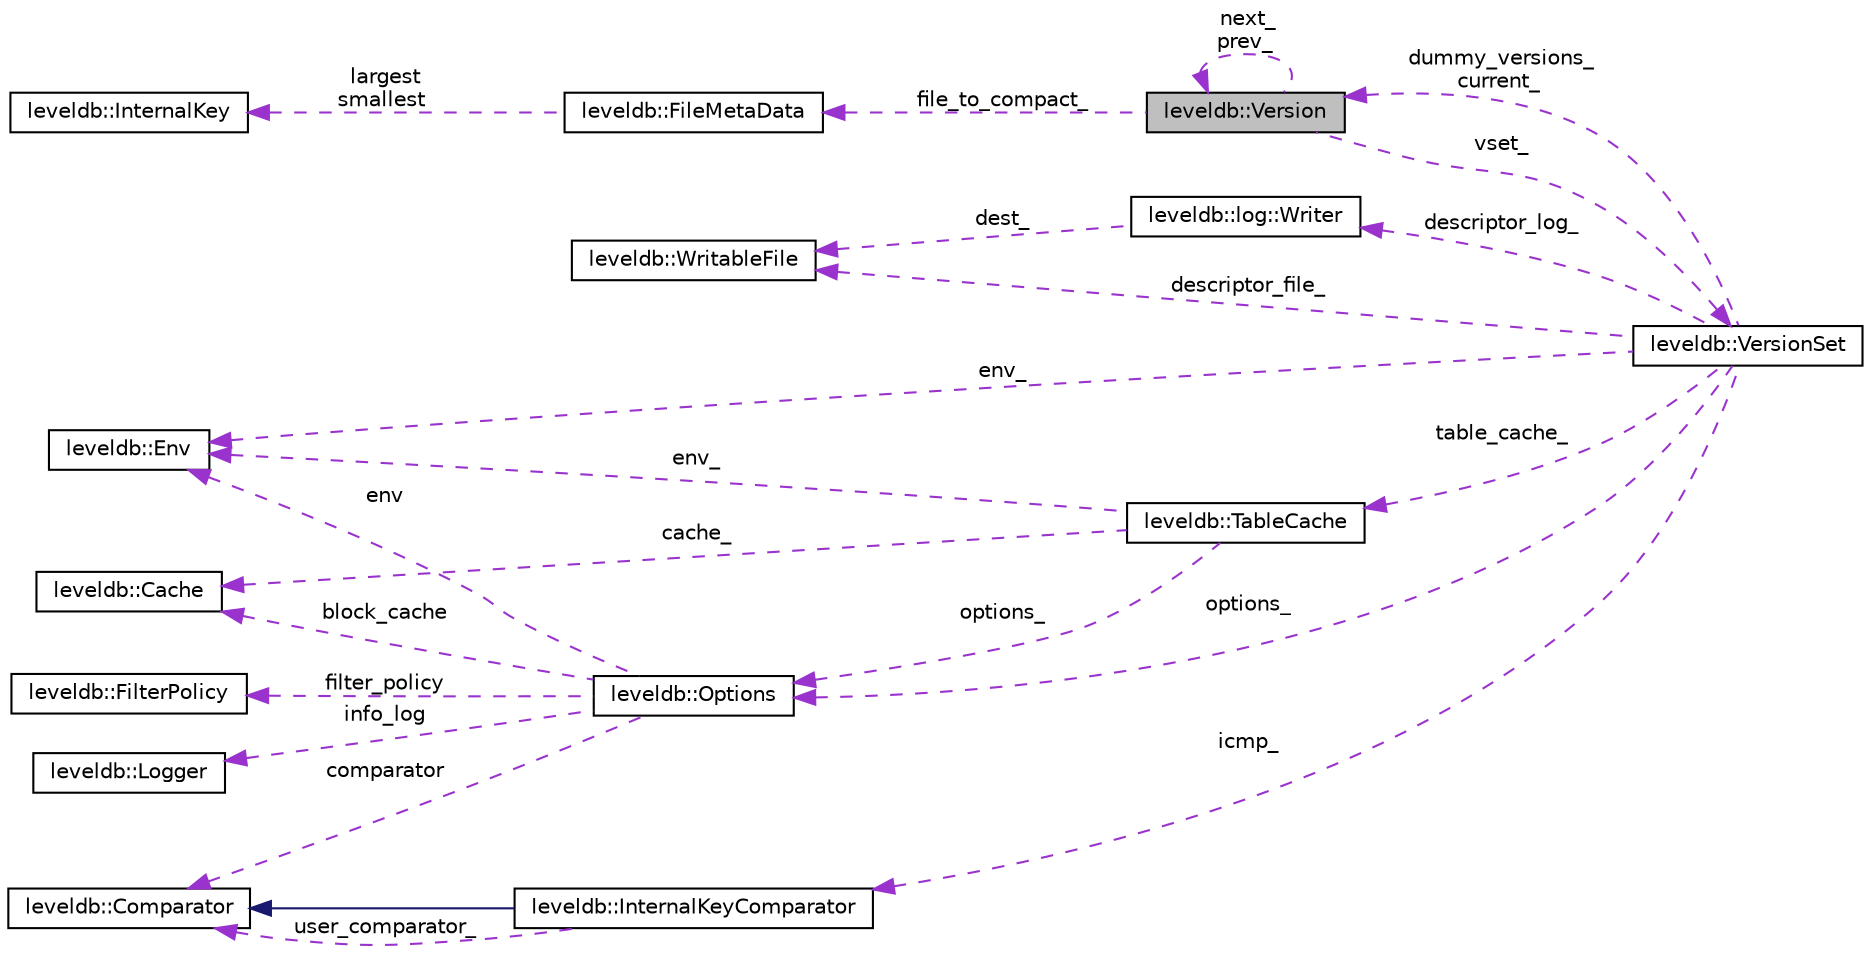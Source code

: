 digraph "leveldb::Version"
{
  edge [fontname="Helvetica",fontsize="10",labelfontname="Helvetica",labelfontsize="10"];
  node [fontname="Helvetica",fontsize="10",shape=record];
  rankdir="LR";
  Node1 [label="leveldb::Version",height=0.2,width=0.4,color="black", fillcolor="grey75", style="filled" fontcolor="black"];
  Node2 -> Node1 [dir="back",color="darkorchid3",fontsize="10",style="dashed",label=" vset_" ,fontname="Helvetica"];
  Node2 [label="leveldb::VersionSet",height=0.2,width=0.4,color="black", fillcolor="white", style="filled",URL="$classleveldb_1_1_version_set.html"];
  Node3 -> Node2 [dir="back",color="darkorchid3",fontsize="10",style="dashed",label=" descriptor_file_" ,fontname="Helvetica"];
  Node3 [label="leveldb::WritableFile",height=0.2,width=0.4,color="black", fillcolor="white", style="filled",URL="$classleveldb_1_1_writable_file.html"];
  Node4 -> Node2 [dir="back",color="darkorchid3",fontsize="10",style="dashed",label=" descriptor_log_" ,fontname="Helvetica"];
  Node4 [label="leveldb::log::Writer",height=0.2,width=0.4,color="black", fillcolor="white", style="filled",URL="$classleveldb_1_1log_1_1_writer.html"];
  Node3 -> Node4 [dir="back",color="darkorchid3",fontsize="10",style="dashed",label=" dest_" ,fontname="Helvetica"];
  Node5 -> Node2 [dir="back",color="darkorchid3",fontsize="10",style="dashed",label=" options_" ,fontname="Helvetica"];
  Node5 [label="leveldb::Options",height=0.2,width=0.4,color="black", fillcolor="white", style="filled",URL="$structleveldb_1_1_options.html"];
  Node6 -> Node5 [dir="back",color="darkorchid3",fontsize="10",style="dashed",label=" filter_policy" ,fontname="Helvetica"];
  Node6 [label="leveldb::FilterPolicy",height=0.2,width=0.4,color="black", fillcolor="white", style="filled",URL="$classleveldb_1_1_filter_policy.html"];
  Node7 -> Node5 [dir="back",color="darkorchid3",fontsize="10",style="dashed",label=" info_log" ,fontname="Helvetica"];
  Node7 [label="leveldb::Logger",height=0.2,width=0.4,color="black", fillcolor="white", style="filled",URL="$classleveldb_1_1_logger.html"];
  Node8 -> Node5 [dir="back",color="darkorchid3",fontsize="10",style="dashed",label=" env" ,fontname="Helvetica"];
  Node8 [label="leveldb::Env",height=0.2,width=0.4,color="black", fillcolor="white", style="filled",URL="$classleveldb_1_1_env.html"];
  Node9 -> Node5 [dir="back",color="darkorchid3",fontsize="10",style="dashed",label=" comparator" ,fontname="Helvetica"];
  Node9 [label="leveldb::Comparator",height=0.2,width=0.4,color="black", fillcolor="white", style="filled",URL="$structleveldb_1_1_comparator.html"];
  Node10 -> Node5 [dir="back",color="darkorchid3",fontsize="10",style="dashed",label=" block_cache" ,fontname="Helvetica"];
  Node10 [label="leveldb::Cache",height=0.2,width=0.4,color="black", fillcolor="white", style="filled",URL="$classleveldb_1_1_cache.html"];
  Node11 -> Node2 [dir="back",color="darkorchid3",fontsize="10",style="dashed",label=" icmp_" ,fontname="Helvetica"];
  Node11 [label="leveldb::InternalKeyComparator",height=0.2,width=0.4,color="black", fillcolor="white", style="filled",URL="$classleveldb_1_1_internal_key_comparator.html"];
  Node9 -> Node11 [dir="back",color="midnightblue",fontsize="10",style="solid",fontname="Helvetica"];
  Node9 -> Node11 [dir="back",color="darkorchid3",fontsize="10",style="dashed",label=" user_comparator_" ,fontname="Helvetica"];
  Node8 -> Node2 [dir="back",color="darkorchid3",fontsize="10",style="dashed",label=" env_" ,fontname="Helvetica"];
  Node12 -> Node2 [dir="back",color="darkorchid3",fontsize="10",style="dashed",label=" table_cache_" ,fontname="Helvetica"];
  Node12 [label="leveldb::TableCache",height=0.2,width=0.4,color="black", fillcolor="white", style="filled",URL="$classleveldb_1_1_table_cache.html"];
  Node5 -> Node12 [dir="back",color="darkorchid3",fontsize="10",style="dashed",label=" options_" ,fontname="Helvetica"];
  Node8 -> Node12 [dir="back",color="darkorchid3",fontsize="10",style="dashed",label=" env_" ,fontname="Helvetica"];
  Node10 -> Node12 [dir="back",color="darkorchid3",fontsize="10",style="dashed",label=" cache_" ,fontname="Helvetica"];
  Node1 -> Node2 [dir="back",color="darkorchid3",fontsize="10",style="dashed",label=" dummy_versions_\ncurrent_" ,fontname="Helvetica"];
  Node13 -> Node1 [dir="back",color="darkorchid3",fontsize="10",style="dashed",label=" file_to_compact_" ,fontname="Helvetica"];
  Node13 [label="leveldb::FileMetaData",height=0.2,width=0.4,color="black", fillcolor="white", style="filled",URL="$structleveldb_1_1_file_meta_data.html"];
  Node14 -> Node13 [dir="back",color="darkorchid3",fontsize="10",style="dashed",label=" largest\nsmallest" ,fontname="Helvetica"];
  Node14 [label="leveldb::InternalKey",height=0.2,width=0.4,color="black", fillcolor="white", style="filled",URL="$classleveldb_1_1_internal_key.html"];
  Node1 -> Node1 [dir="back",color="darkorchid3",fontsize="10",style="dashed",label=" next_\nprev_" ,fontname="Helvetica"];
}
